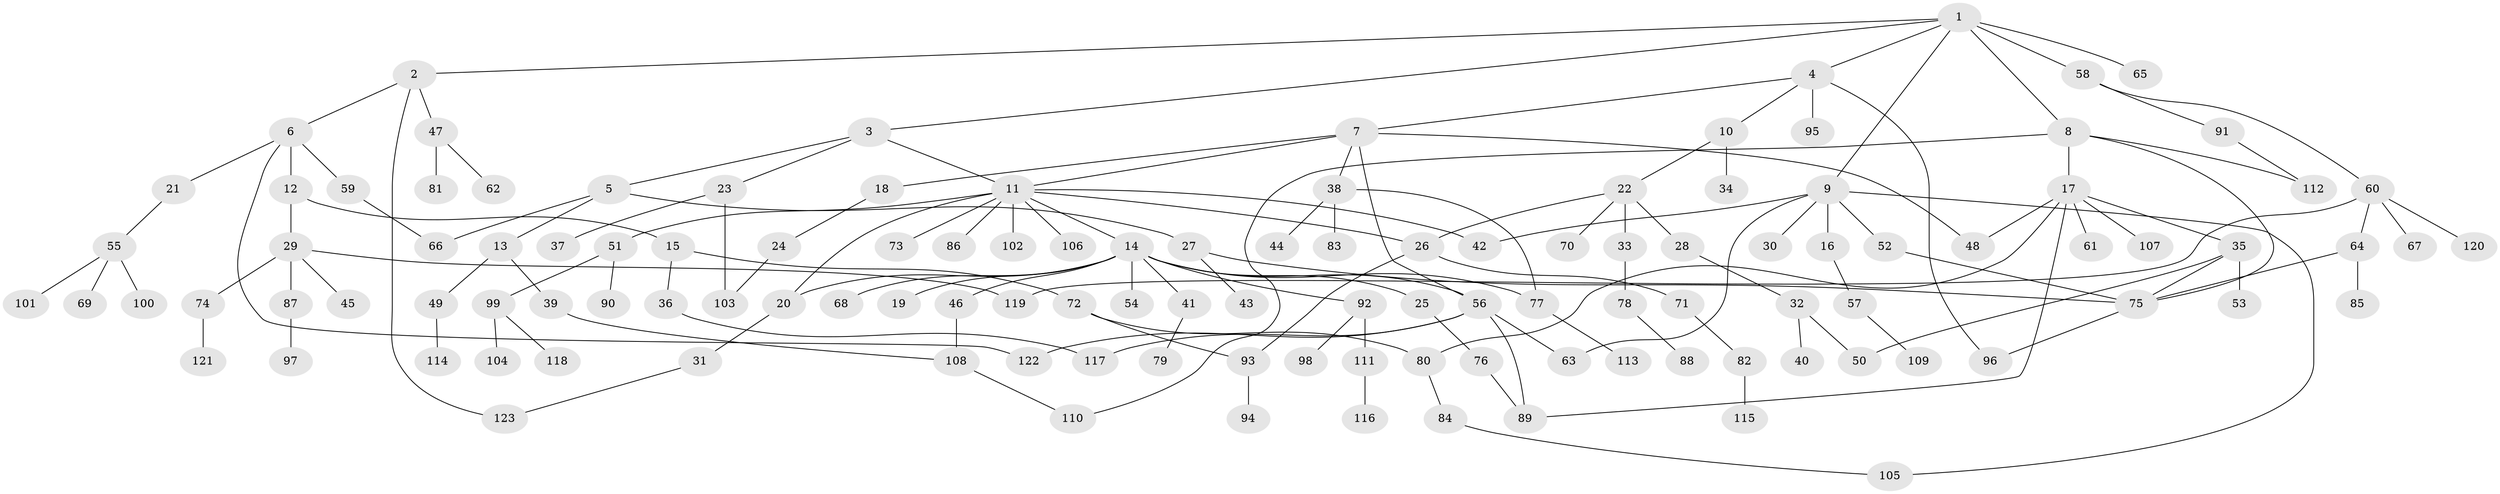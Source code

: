 // Generated by graph-tools (version 1.1) at 2025/10/02/27/25 16:10:52]
// undirected, 123 vertices, 150 edges
graph export_dot {
graph [start="1"]
  node [color=gray90,style=filled];
  1;
  2;
  3;
  4;
  5;
  6;
  7;
  8;
  9;
  10;
  11;
  12;
  13;
  14;
  15;
  16;
  17;
  18;
  19;
  20;
  21;
  22;
  23;
  24;
  25;
  26;
  27;
  28;
  29;
  30;
  31;
  32;
  33;
  34;
  35;
  36;
  37;
  38;
  39;
  40;
  41;
  42;
  43;
  44;
  45;
  46;
  47;
  48;
  49;
  50;
  51;
  52;
  53;
  54;
  55;
  56;
  57;
  58;
  59;
  60;
  61;
  62;
  63;
  64;
  65;
  66;
  67;
  68;
  69;
  70;
  71;
  72;
  73;
  74;
  75;
  76;
  77;
  78;
  79;
  80;
  81;
  82;
  83;
  84;
  85;
  86;
  87;
  88;
  89;
  90;
  91;
  92;
  93;
  94;
  95;
  96;
  97;
  98;
  99;
  100;
  101;
  102;
  103;
  104;
  105;
  106;
  107;
  108;
  109;
  110;
  111;
  112;
  113;
  114;
  115;
  116;
  117;
  118;
  119;
  120;
  121;
  122;
  123;
  1 -- 2;
  1 -- 3;
  1 -- 4;
  1 -- 8;
  1 -- 9;
  1 -- 58;
  1 -- 65;
  2 -- 6;
  2 -- 47;
  2 -- 123;
  3 -- 5;
  3 -- 23;
  3 -- 11;
  4 -- 7;
  4 -- 10;
  4 -- 95;
  4 -- 96;
  5 -- 13;
  5 -- 27;
  5 -- 66;
  6 -- 12;
  6 -- 21;
  6 -- 59;
  6 -- 122;
  7 -- 11;
  7 -- 18;
  7 -- 38;
  7 -- 56;
  7 -- 48;
  8 -- 17;
  8 -- 110;
  8 -- 112;
  8 -- 75;
  9 -- 16;
  9 -- 30;
  9 -- 52;
  9 -- 63;
  9 -- 105;
  9 -- 42;
  10 -- 22;
  10 -- 34;
  11 -- 14;
  11 -- 20;
  11 -- 42;
  11 -- 51;
  11 -- 73;
  11 -- 86;
  11 -- 102;
  11 -- 106;
  11 -- 26;
  12 -- 15;
  12 -- 29;
  13 -- 39;
  13 -- 49;
  14 -- 19;
  14 -- 25;
  14 -- 41;
  14 -- 46;
  14 -- 54;
  14 -- 56;
  14 -- 68;
  14 -- 77;
  14 -- 92;
  14 -- 20;
  15 -- 36;
  15 -- 72;
  16 -- 57;
  17 -- 35;
  17 -- 48;
  17 -- 61;
  17 -- 89;
  17 -- 107;
  17 -- 80;
  18 -- 24;
  20 -- 31;
  21 -- 55;
  22 -- 26;
  22 -- 28;
  22 -- 33;
  22 -- 70;
  23 -- 37;
  23 -- 103;
  24 -- 103;
  25 -- 76;
  26 -- 71;
  26 -- 93;
  27 -- 43;
  27 -- 75;
  28 -- 32;
  29 -- 45;
  29 -- 74;
  29 -- 87;
  29 -- 119;
  31 -- 123;
  32 -- 40;
  32 -- 50;
  33 -- 78;
  35 -- 53;
  35 -- 75;
  35 -- 50;
  36 -- 117;
  38 -- 44;
  38 -- 83;
  38 -- 77;
  39 -- 108;
  41 -- 79;
  46 -- 108;
  47 -- 62;
  47 -- 81;
  49 -- 114;
  51 -- 90;
  51 -- 99;
  52 -- 75;
  55 -- 69;
  55 -- 100;
  55 -- 101;
  56 -- 117;
  56 -- 122;
  56 -- 89;
  56 -- 63;
  57 -- 109;
  58 -- 60;
  58 -- 91;
  59 -- 66;
  60 -- 64;
  60 -- 67;
  60 -- 120;
  60 -- 119;
  64 -- 75;
  64 -- 85;
  71 -- 82;
  72 -- 80;
  72 -- 93;
  74 -- 121;
  75 -- 96;
  76 -- 89;
  77 -- 113;
  78 -- 88;
  80 -- 84;
  82 -- 115;
  84 -- 105;
  87 -- 97;
  91 -- 112;
  92 -- 98;
  92 -- 111;
  93 -- 94;
  99 -- 104;
  99 -- 118;
  108 -- 110;
  111 -- 116;
}
